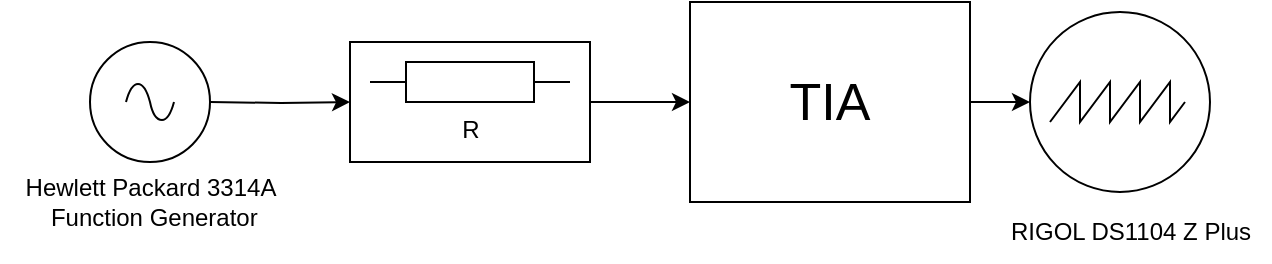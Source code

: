 <mxfile version="21.0.6" type="github">
  <diagram name="Page-1" id="DIb6scsuLInHiG2c71XE">
    <mxGraphModel dx="756" dy="349" grid="1" gridSize="10" guides="1" tooltips="1" connect="1" arrows="1" fold="1" page="1" pageScale="1" pageWidth="850" pageHeight="1100" math="0" shadow="0">
      <root>
        <mxCell id="0" />
        <mxCell id="1" parent="0" />
        <mxCell id="prJgpdjlMFFDP38F3LlE-6" style="edgeStyle=orthogonalEdgeStyle;rounded=0;orthogonalLoop=1;jettySize=auto;html=1;exitX=1;exitY=0.5;exitDx=0;exitDy=0;entryX=0;entryY=0.5;entryDx=0;entryDy=0;" edge="1" parent="1" target="prJgpdjlMFFDP38F3LlE-5">
          <mxGeometry relative="1" as="geometry">
            <mxPoint x="220" y="180" as="sourcePoint" />
          </mxGeometry>
        </mxCell>
        <mxCell id="prJgpdjlMFFDP38F3LlE-10" style="edgeStyle=orthogonalEdgeStyle;rounded=0;orthogonalLoop=1;jettySize=auto;html=1;entryX=0;entryY=0.5;entryDx=0;entryDy=0;" edge="1" parent="1" source="prJgpdjlMFFDP38F3LlE-5" target="prJgpdjlMFFDP38F3LlE-9">
          <mxGeometry relative="1" as="geometry" />
        </mxCell>
        <mxCell id="prJgpdjlMFFDP38F3LlE-5" value="" style="rounded=0;whiteSpace=wrap;html=1;" vertex="1" parent="1">
          <mxGeometry x="290" y="150" width="120" height="60" as="geometry" />
        </mxCell>
        <mxCell id="prJgpdjlMFFDP38F3LlE-2" value="R" style="pointerEvents=1;verticalLabelPosition=bottom;shadow=0;dashed=0;align=center;html=1;verticalAlign=top;shape=mxgraph.electrical.resistors.resistor_1;direction=west;" vertex="1" parent="1">
          <mxGeometry x="300" y="160" width="100" height="20" as="geometry" />
        </mxCell>
        <mxCell id="prJgpdjlMFFDP38F3LlE-11" style="edgeStyle=orthogonalEdgeStyle;rounded=0;orthogonalLoop=1;jettySize=auto;html=1;exitX=1;exitY=0.5;exitDx=0;exitDy=0;" edge="1" parent="1" source="prJgpdjlMFFDP38F3LlE-9">
          <mxGeometry relative="1" as="geometry">
            <mxPoint x="630" y="179.5" as="targetPoint" />
          </mxGeometry>
        </mxCell>
        <mxCell id="prJgpdjlMFFDP38F3LlE-9" value="&lt;font style=&quot;font-size: 26px;&quot;&gt;TIA&lt;/font&gt;" style="rounded=0;whiteSpace=wrap;html=1;" vertex="1" parent="1">
          <mxGeometry x="460" y="130" width="140" height="100" as="geometry" />
        </mxCell>
        <mxCell id="prJgpdjlMFFDP38F3LlE-12" value="" style="perimeter=ellipsePerimeter;verticalLabelPosition=bottom;shadow=0;dashed=0;align=center;html=1;verticalAlign=top;shape=mxgraph.electrical.instruments.oscilloscope;" vertex="1" parent="1">
          <mxGeometry x="630" y="135" width="90" height="90" as="geometry" />
        </mxCell>
        <mxCell id="prJgpdjlMFFDP38F3LlE-14" value="" style="pointerEvents=1;verticalLabelPosition=bottom;shadow=0;dashed=0;align=center;html=1;verticalAlign=top;shape=mxgraph.electrical.signal_sources.source;aspect=fixed;points=[[0.5,0,0],[1,0.5,0],[0.5,1,0],[0,0.5,0]];elSignalType=ac;" vertex="1" parent="1">
          <mxGeometry x="160" y="150" width="60" height="60" as="geometry" />
        </mxCell>
        <mxCell id="prJgpdjlMFFDP38F3LlE-15" value="RIGOL DS1104 Z Plus" style="text;html=1;align=center;verticalAlign=middle;resizable=0;points=[];autosize=1;strokeColor=none;fillColor=none;" vertex="1" parent="1">
          <mxGeometry x="610" y="230" width="140" height="30" as="geometry" />
        </mxCell>
        <mxCell id="prJgpdjlMFFDP38F3LlE-16" value="Hewlett Packard 3314A&lt;br&gt;&amp;nbsp;Function Generator" style="text;html=1;align=center;verticalAlign=middle;resizable=0;points=[];autosize=1;strokeColor=none;fillColor=none;" vertex="1" parent="1">
          <mxGeometry x="115" y="210" width="150" height="40" as="geometry" />
        </mxCell>
      </root>
    </mxGraphModel>
  </diagram>
</mxfile>
